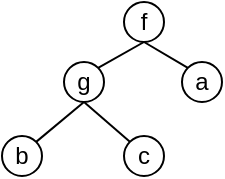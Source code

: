 <mxfile version="27.1.4">
  <diagram name="Page-1" id="ruGiiQrhKC3RQs7RTHjV">
    <mxGraphModel dx="378" dy="211" grid="1" gridSize="10" guides="1" tooltips="1" connect="1" arrows="1" fold="1" page="1" pageScale="1" pageWidth="827" pageHeight="1169" math="0" shadow="0">
      <root>
        <mxCell id="0" />
        <mxCell id="1" parent="0" />
        <mxCell id="wXXUiqz7rEu1DvLJ8fab-2" value="f" style="ellipse;whiteSpace=wrap;html=1;aspect=fixed;" parent="1" vertex="1">
          <mxGeometry x="171" y="90" width="20" height="20" as="geometry" />
        </mxCell>
        <mxCell id="wXXUiqz7rEu1DvLJ8fab-3" value="g" style="ellipse;whiteSpace=wrap;html=1;aspect=fixed;" parent="1" vertex="1">
          <mxGeometry x="141" y="120" width="20" height="20" as="geometry" />
        </mxCell>
        <mxCell id="wXXUiqz7rEu1DvLJ8fab-4" value="a" style="ellipse;whiteSpace=wrap;html=1;aspect=fixed;" parent="1" vertex="1">
          <mxGeometry x="200" y="120" width="20" height="20" as="geometry" />
        </mxCell>
        <mxCell id="wXXUiqz7rEu1DvLJ8fab-5" value="b" style="ellipse;whiteSpace=wrap;html=1;aspect=fixed;" parent="1" vertex="1">
          <mxGeometry x="110" y="157" width="20" height="20" as="geometry" />
        </mxCell>
        <mxCell id="wXXUiqz7rEu1DvLJ8fab-6" value="c" style="ellipse;whiteSpace=wrap;html=1;aspect=fixed;" parent="1" vertex="1">
          <mxGeometry x="171" y="157" width="20" height="20" as="geometry" />
        </mxCell>
        <mxCell id="aHdExYmRxdrbhVnSgwvR-2" value="" style="endArrow=none;html=1;rounded=0;entryX=0.5;entryY=1;entryDx=0;entryDy=0;exitX=1;exitY=0;exitDx=0;exitDy=0;" edge="1" parent="1" source="wXXUiqz7rEu1DvLJ8fab-3" target="wXXUiqz7rEu1DvLJ8fab-2">
          <mxGeometry width="50" height="50" relative="1" as="geometry">
            <mxPoint x="260" y="190" as="sourcePoint" />
            <mxPoint x="310" y="140" as="targetPoint" />
          </mxGeometry>
        </mxCell>
        <mxCell id="aHdExYmRxdrbhVnSgwvR-4" value="" style="endArrow=none;html=1;rounded=0;exitX=0;exitY=0;exitDx=0;exitDy=0;entryX=0.5;entryY=1;entryDx=0;entryDy=0;" edge="1" parent="1" source="wXXUiqz7rEu1DvLJ8fab-4" target="wXXUiqz7rEu1DvLJ8fab-2">
          <mxGeometry width="50" height="50" relative="1" as="geometry">
            <mxPoint x="280" y="123" as="sourcePoint" />
            <mxPoint x="180" y="110" as="targetPoint" />
          </mxGeometry>
        </mxCell>
        <mxCell id="aHdExYmRxdrbhVnSgwvR-5" value="" style="endArrow=none;html=1;rounded=0;entryX=0.5;entryY=1;entryDx=0;entryDy=0;exitX=1;exitY=0;exitDx=0;exitDy=0;" edge="1" parent="1" source="wXXUiqz7rEu1DvLJ8fab-5" target="wXXUiqz7rEu1DvLJ8fab-3">
          <mxGeometry width="50" height="50" relative="1" as="geometry">
            <mxPoint x="120" y="153" as="sourcePoint" />
            <mxPoint x="140" y="140" as="targetPoint" />
          </mxGeometry>
        </mxCell>
        <mxCell id="aHdExYmRxdrbhVnSgwvR-6" value="" style="endArrow=none;html=1;rounded=0;entryX=0.5;entryY=1;entryDx=0;entryDy=0;exitX=0;exitY=0;exitDx=0;exitDy=0;" edge="1" parent="1" source="wXXUiqz7rEu1DvLJ8fab-6" target="wXXUiqz7rEu1DvLJ8fab-3">
          <mxGeometry width="50" height="50" relative="1" as="geometry">
            <mxPoint x="150" y="163" as="sourcePoint" />
            <mxPoint x="170" y="150" as="targetPoint" />
          </mxGeometry>
        </mxCell>
      </root>
    </mxGraphModel>
  </diagram>
</mxfile>
